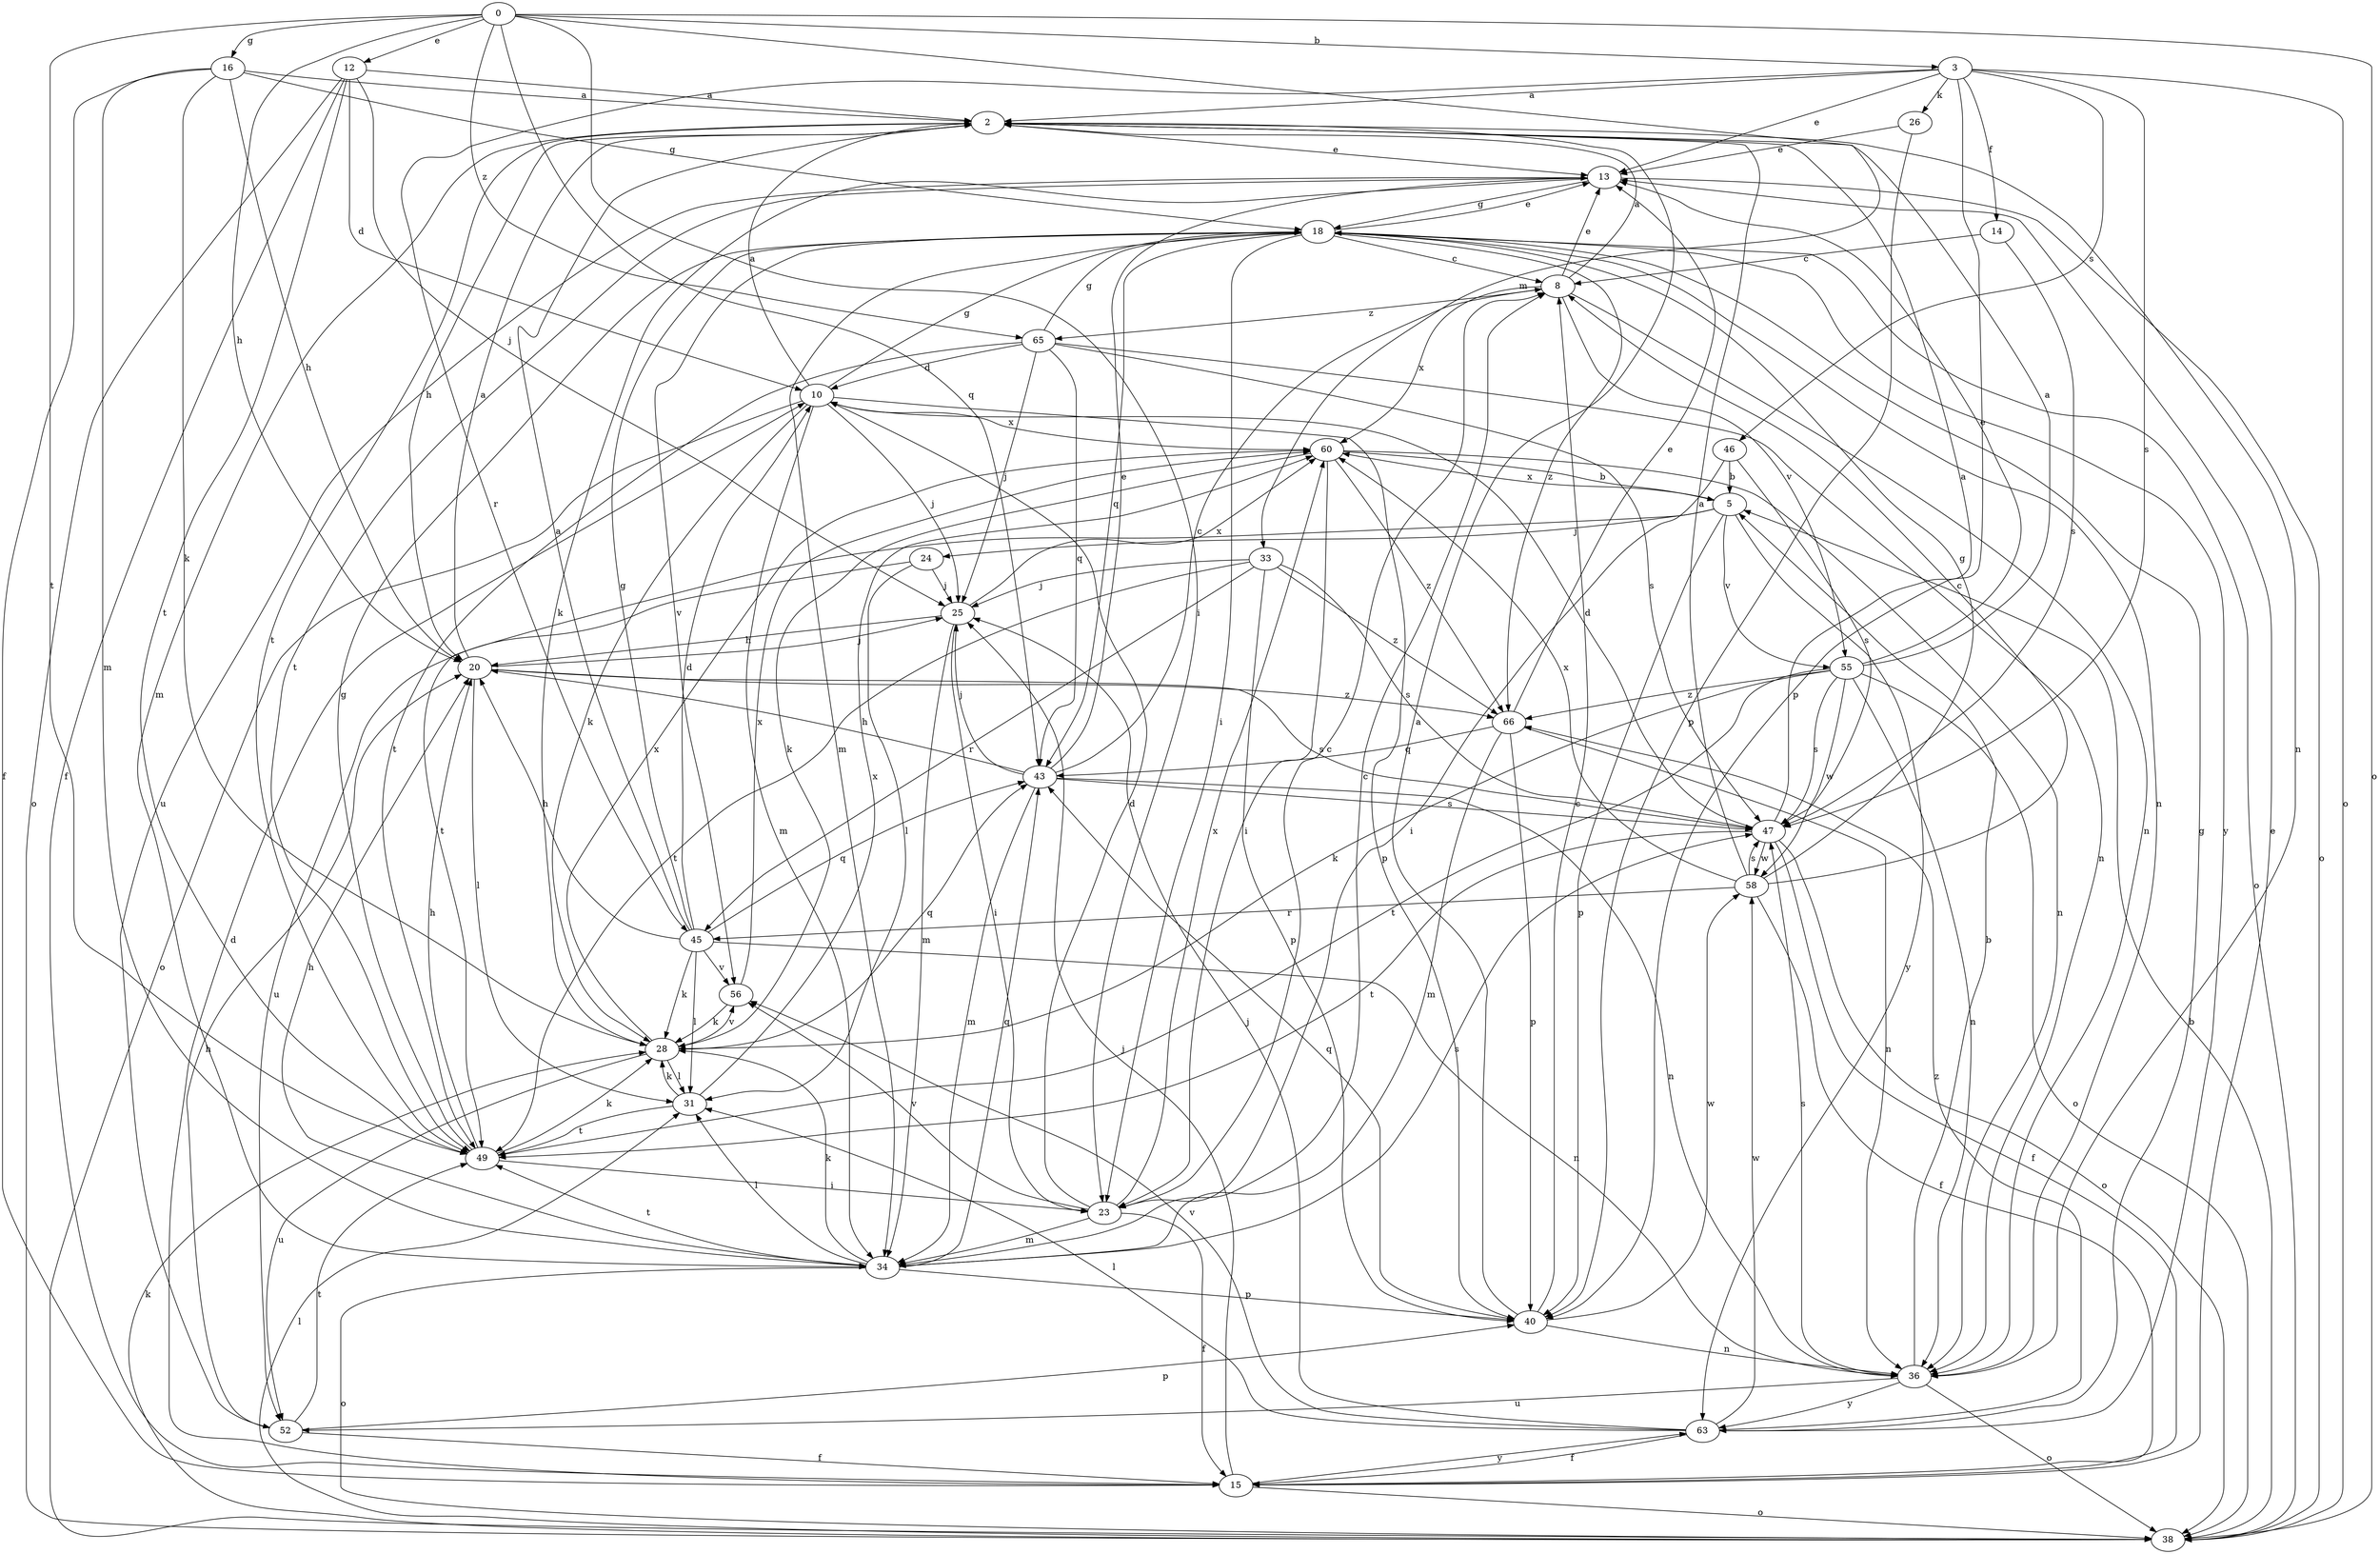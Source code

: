 strict digraph  {
0;
2;
3;
5;
8;
10;
12;
13;
14;
15;
16;
18;
20;
23;
24;
25;
26;
28;
31;
33;
34;
36;
38;
40;
43;
45;
46;
47;
49;
52;
55;
56;
58;
60;
63;
65;
66;
0 -> 3  [label=b];
0 -> 12  [label=e];
0 -> 16  [label=g];
0 -> 20  [label=h];
0 -> 23  [label=i];
0 -> 33  [label=m];
0 -> 38  [label=o];
0 -> 43  [label=q];
0 -> 49  [label=t];
0 -> 65  [label=z];
2 -> 13  [label=e];
2 -> 20  [label=h];
2 -> 34  [label=m];
2 -> 36  [label=n];
2 -> 49  [label=t];
3 -> 2  [label=a];
3 -> 13  [label=e];
3 -> 14  [label=f];
3 -> 26  [label=k];
3 -> 38  [label=o];
3 -> 40  [label=p];
3 -> 45  [label=r];
3 -> 46  [label=s];
3 -> 47  [label=s];
5 -> 24  [label=j];
5 -> 40  [label=p];
5 -> 49  [label=t];
5 -> 55  [label=v];
5 -> 60  [label=x];
5 -> 63  [label=y];
8 -> 2  [label=a];
8 -> 13  [label=e];
8 -> 36  [label=n];
8 -> 55  [label=v];
8 -> 60  [label=x];
8 -> 65  [label=z];
10 -> 2  [label=a];
10 -> 18  [label=g];
10 -> 25  [label=j];
10 -> 28  [label=k];
10 -> 34  [label=m];
10 -> 38  [label=o];
10 -> 40  [label=p];
10 -> 60  [label=x];
12 -> 2  [label=a];
12 -> 10  [label=d];
12 -> 15  [label=f];
12 -> 25  [label=j];
12 -> 38  [label=o];
12 -> 49  [label=t];
13 -> 18  [label=g];
13 -> 28  [label=k];
13 -> 38  [label=o];
13 -> 49  [label=t];
13 -> 52  [label=u];
14 -> 8  [label=c];
14 -> 47  [label=s];
15 -> 10  [label=d];
15 -> 13  [label=e];
15 -> 25  [label=j];
15 -> 38  [label=o];
15 -> 63  [label=y];
16 -> 2  [label=a];
16 -> 15  [label=f];
16 -> 18  [label=g];
16 -> 20  [label=h];
16 -> 28  [label=k];
16 -> 34  [label=m];
18 -> 8  [label=c];
18 -> 13  [label=e];
18 -> 23  [label=i];
18 -> 34  [label=m];
18 -> 36  [label=n];
18 -> 38  [label=o];
18 -> 43  [label=q];
18 -> 56  [label=v];
18 -> 63  [label=y];
18 -> 66  [label=z];
20 -> 2  [label=a];
20 -> 25  [label=j];
20 -> 31  [label=l];
20 -> 47  [label=s];
20 -> 66  [label=z];
23 -> 8  [label=c];
23 -> 10  [label=d];
23 -> 15  [label=f];
23 -> 34  [label=m];
23 -> 56  [label=v];
23 -> 60  [label=x];
24 -> 25  [label=j];
24 -> 31  [label=l];
24 -> 52  [label=u];
25 -> 20  [label=h];
25 -> 23  [label=i];
25 -> 34  [label=m];
25 -> 60  [label=x];
26 -> 13  [label=e];
26 -> 40  [label=p];
28 -> 31  [label=l];
28 -> 43  [label=q];
28 -> 52  [label=u];
28 -> 56  [label=v];
28 -> 60  [label=x];
31 -> 28  [label=k];
31 -> 49  [label=t];
31 -> 60  [label=x];
33 -> 25  [label=j];
33 -> 40  [label=p];
33 -> 45  [label=r];
33 -> 47  [label=s];
33 -> 49  [label=t];
33 -> 66  [label=z];
34 -> 8  [label=c];
34 -> 20  [label=h];
34 -> 28  [label=k];
34 -> 31  [label=l];
34 -> 38  [label=o];
34 -> 40  [label=p];
34 -> 43  [label=q];
34 -> 47  [label=s];
34 -> 49  [label=t];
36 -> 5  [label=b];
36 -> 38  [label=o];
36 -> 47  [label=s];
36 -> 52  [label=u];
36 -> 63  [label=y];
38 -> 5  [label=b];
38 -> 28  [label=k];
38 -> 31  [label=l];
40 -> 2  [label=a];
40 -> 8  [label=c];
40 -> 36  [label=n];
40 -> 43  [label=q];
40 -> 58  [label=w];
43 -> 8  [label=c];
43 -> 13  [label=e];
43 -> 20  [label=h];
43 -> 25  [label=j];
43 -> 34  [label=m];
43 -> 36  [label=n];
43 -> 47  [label=s];
45 -> 2  [label=a];
45 -> 10  [label=d];
45 -> 18  [label=g];
45 -> 20  [label=h];
45 -> 28  [label=k];
45 -> 31  [label=l];
45 -> 36  [label=n];
45 -> 43  [label=q];
45 -> 56  [label=v];
46 -> 5  [label=b];
46 -> 23  [label=i];
46 -> 47  [label=s];
47 -> 2  [label=a];
47 -> 10  [label=d];
47 -> 15  [label=f];
47 -> 38  [label=o];
47 -> 49  [label=t];
47 -> 58  [label=w];
49 -> 18  [label=g];
49 -> 20  [label=h];
49 -> 23  [label=i];
49 -> 28  [label=k];
52 -> 15  [label=f];
52 -> 20  [label=h];
52 -> 40  [label=p];
52 -> 49  [label=t];
55 -> 2  [label=a];
55 -> 13  [label=e];
55 -> 28  [label=k];
55 -> 36  [label=n];
55 -> 38  [label=o];
55 -> 47  [label=s];
55 -> 49  [label=t];
55 -> 58  [label=w];
55 -> 66  [label=z];
56 -> 28  [label=k];
56 -> 60  [label=x];
58 -> 2  [label=a];
58 -> 8  [label=c];
58 -> 15  [label=f];
58 -> 18  [label=g];
58 -> 45  [label=r];
58 -> 47  [label=s];
58 -> 60  [label=x];
60 -> 5  [label=b];
60 -> 23  [label=i];
60 -> 28  [label=k];
60 -> 36  [label=n];
60 -> 66  [label=z];
63 -> 15  [label=f];
63 -> 18  [label=g];
63 -> 25  [label=j];
63 -> 31  [label=l];
63 -> 56  [label=v];
63 -> 58  [label=w];
63 -> 66  [label=z];
65 -> 10  [label=d];
65 -> 18  [label=g];
65 -> 25  [label=j];
65 -> 36  [label=n];
65 -> 43  [label=q];
65 -> 47  [label=s];
65 -> 49  [label=t];
66 -> 13  [label=e];
66 -> 34  [label=m];
66 -> 36  [label=n];
66 -> 40  [label=p];
66 -> 43  [label=q];
}
